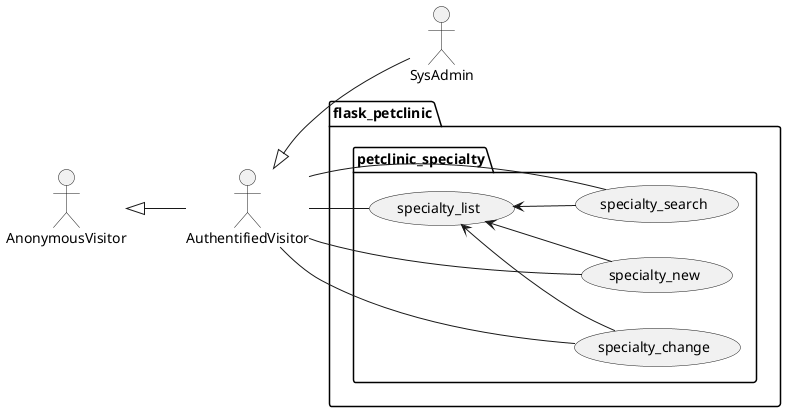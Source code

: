 @startuml
left to right direction

actor AnonymousVisitor as av
actor AuthentifiedVisitor as au
actor SysAdmin as sa

av <|-- au
au <|-- sa

package flask_petclinic {

    package petclinic_specialty {
        usecase specialty_search as uc2000
        usecase specialty_list as uc2001
        usecase specialty_new as uc2002
        usecase specialty_change as uc2003

        au -- uc2000
        au -- uc2001
        au -- uc2002
        au -- uc2003

        uc2001 <-- uc2000
        uc2001 <-- uc2002
        uc2001 <-- uc2003
    }

}
@enduml
